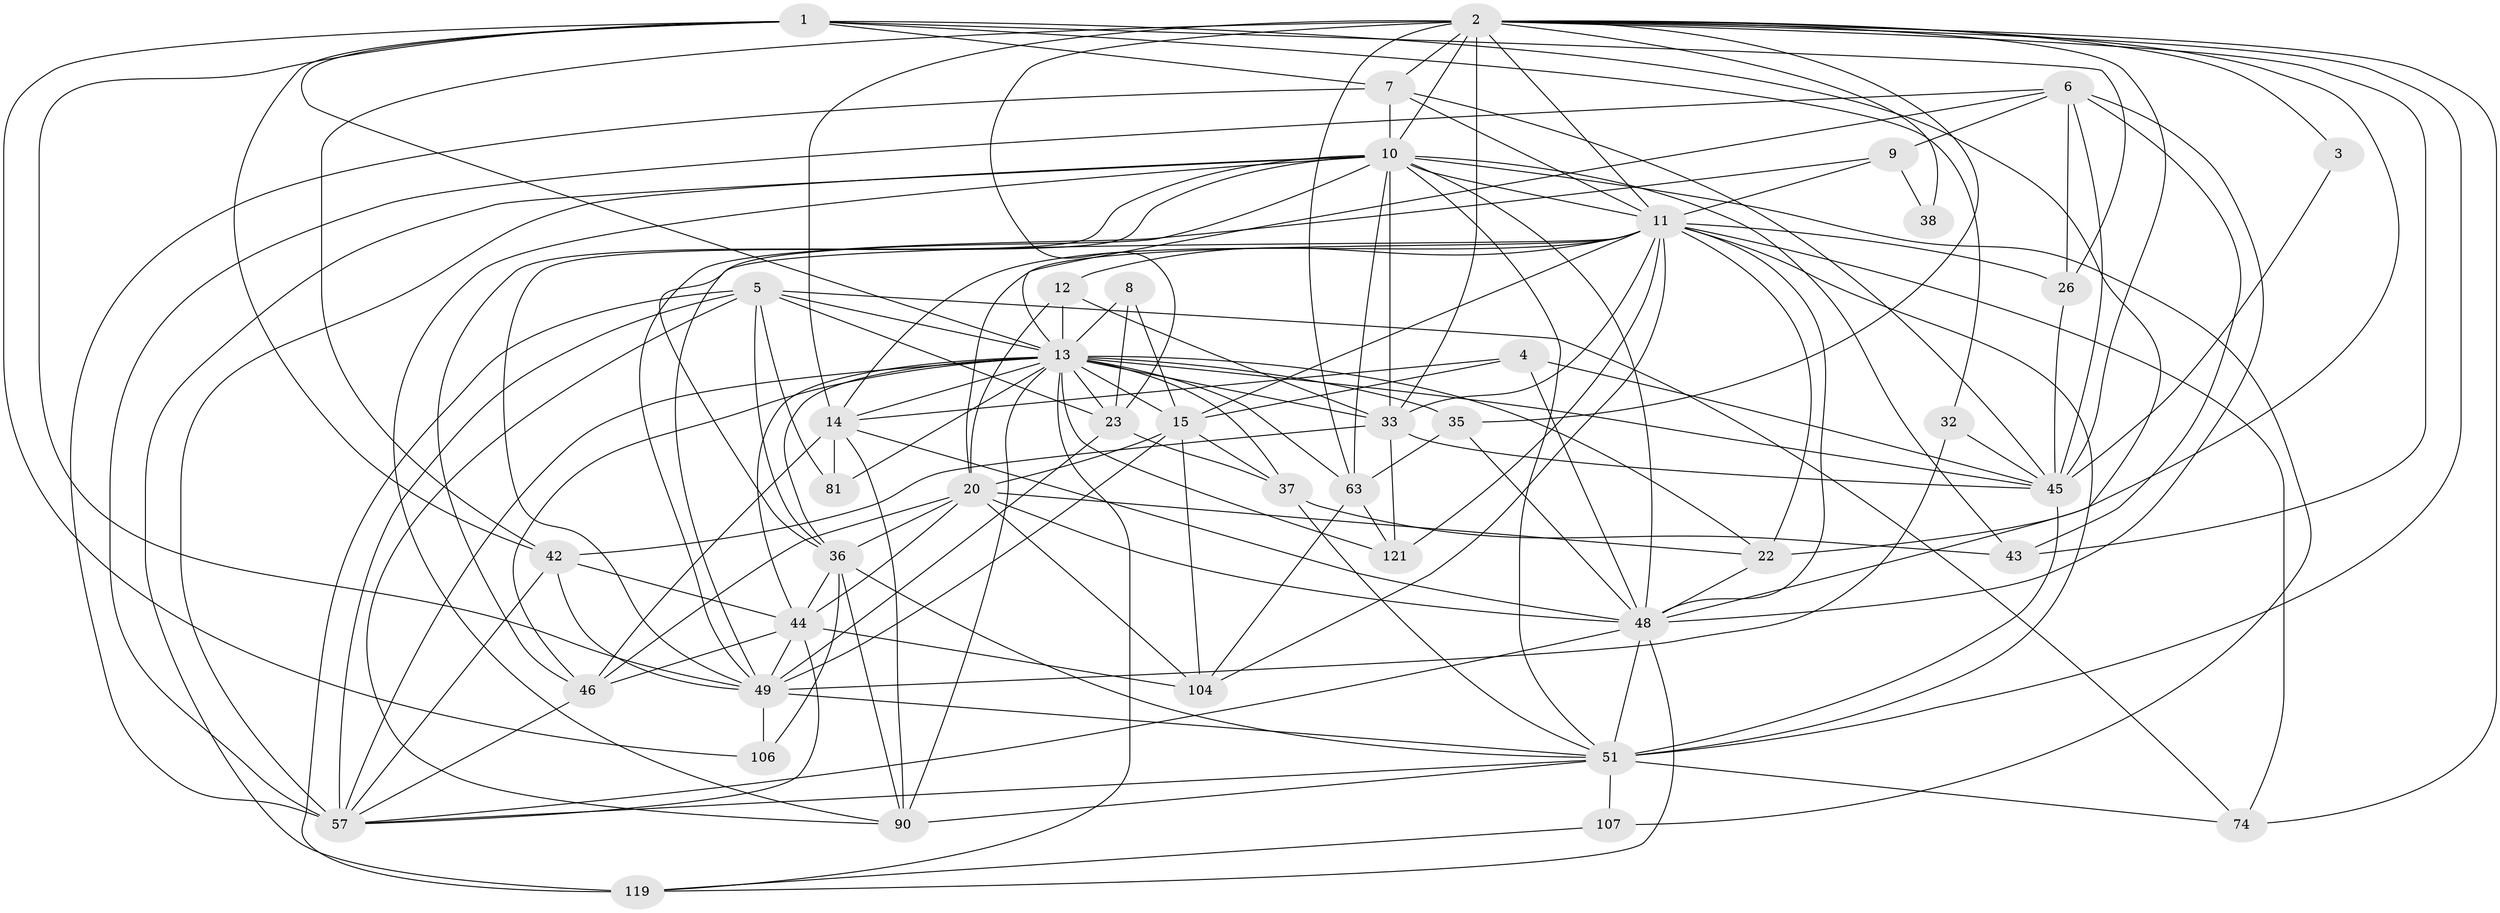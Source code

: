 // original degree distribution, {4: 0.2446043165467626, 5: 0.2302158273381295, 2: 0.1366906474820144, 3: 0.2733812949640288, 6: 0.05755395683453238, 8: 0.02877697841726619, 7: 0.02877697841726619}
// Generated by graph-tools (version 1.1) at 2025/18/03/04/25 18:18:32]
// undirected, 43 vertices, 152 edges
graph export_dot {
graph [start="1"]
  node [color=gray90,style=filled];
  1 [super="+84+59"];
  2 [super="+29+124+18"];
  3;
  4 [super="+86"];
  5 [super="+16+73+30"];
  6 [super="+65+21"];
  7 [super="+17"];
  8 [super="+52"];
  9 [super="+24"];
  10 [super="+136+109+55+64+133"];
  11 [super="+31+27+62+68+89+34"];
  12 [super="+102"];
  13 [super="+130+70+39"];
  14 [super="+28"];
  15 [super="+111+67+19"];
  20 [super="+58+54"];
  22 [super="+88"];
  23 [super="+50+80"];
  26;
  32;
  33 [super="+40"];
  35 [super="+131"];
  36 [super="+122+71"];
  37 [super="+137"];
  38;
  42 [super="+66"];
  43;
  44 [super="+114"];
  45 [super="+93+125+91"];
  46 [super="+134"];
  48 [super="+94+110+76"];
  49 [super="+135+96"];
  51 [super="+72"];
  57 [super="+100+60"];
  63 [super="+79+83"];
  74 [super="+75"];
  81;
  90 [super="+98"];
  104 [super="+127"];
  106 [super="+108"];
  107;
  119 [super="+120"];
  121;
  1 -- 32;
  1 -- 49;
  1 -- 26;
  1 -- 7;
  1 -- 42;
  1 -- 106;
  1 -- 48;
  1 -- 13;
  2 -- 74;
  2 -- 14;
  2 -- 63 [weight=2];
  2 -- 23;
  2 -- 10 [weight=2];
  2 -- 51;
  2 -- 3;
  2 -- 35;
  2 -- 38;
  2 -- 11;
  2 -- 42;
  2 -- 43;
  2 -- 45;
  2 -- 33 [weight=2];
  2 -- 22;
  2 -- 7;
  3 -- 45;
  4 -- 15;
  4 -- 45;
  4 -- 14;
  4 -- 48;
  5 -- 81;
  5 -- 90;
  5 -- 36;
  5 -- 74;
  5 -- 119;
  5 -- 23 [weight=2];
  5 -- 57;
  5 -- 13;
  6 -- 9 [weight=2];
  6 -- 43 [weight=2];
  6 -- 26;
  6 -- 45;
  6 -- 48 [weight=2];
  6 -- 57;
  6 -- 13;
  7 -- 57;
  7 -- 10;
  7 -- 11;
  7 -- 45;
  8 -- 23;
  8 -- 15;
  8 -- 13 [weight=2];
  9 -- 49;
  9 -- 38;
  9 -- 11;
  10 -- 63 [weight=3];
  10 -- 49;
  10 -- 43;
  10 -- 119 [weight=2];
  10 -- 57;
  10 -- 36;
  10 -- 90;
  10 -- 107;
  10 -- 51;
  10 -- 48;
  10 -- 46;
  10 -- 33 [weight=3];
  10 -- 11;
  11 -- 121;
  11 -- 20;
  11 -- 104;
  11 -- 26;
  11 -- 49;
  11 -- 51;
  11 -- 15 [weight=2];
  11 -- 74;
  11 -- 14;
  11 -- 22 [weight=2];
  11 -- 33;
  11 -- 12;
  11 -- 48;
  12 -- 20;
  12 -- 33;
  12 -- 13 [weight=2];
  13 -- 35 [weight=3];
  13 -- 121;
  13 -- 63;
  13 -- 119;
  13 -- 57;
  13 -- 22;
  13 -- 33;
  13 -- 36;
  13 -- 37;
  13 -- 44;
  13 -- 14;
  13 -- 15 [weight=2];
  13 -- 45;
  13 -- 46;
  13 -- 81;
  13 -- 23;
  13 -- 90;
  14 -- 90;
  14 -- 81;
  14 -- 48 [weight=2];
  14 -- 46;
  15 -- 49 [weight=2];
  15 -- 37;
  15 -- 20;
  15 -- 104;
  20 -- 44;
  20 -- 36;
  20 -- 104;
  20 -- 46;
  20 -- 22;
  20 -- 48;
  22 -- 48;
  23 -- 37;
  23 -- 49;
  26 -- 45;
  32 -- 49;
  32 -- 45;
  33 -- 121;
  33 -- 42;
  33 -- 45;
  35 -- 63;
  35 -- 48;
  36 -- 90;
  36 -- 44;
  36 -- 51;
  36 -- 106;
  37 -- 43;
  37 -- 51;
  42 -- 44;
  42 -- 49;
  42 -- 57;
  44 -- 104;
  44 -- 49;
  44 -- 46;
  44 -- 57;
  45 -- 51 [weight=4];
  46 -- 57;
  48 -- 51;
  48 -- 119;
  48 -- 57;
  49 -- 106;
  49 -- 51;
  51 -- 107;
  51 -- 74;
  51 -- 90;
  51 -- 57;
  63 -- 121;
  63 -- 104;
  107 -- 119;
}
